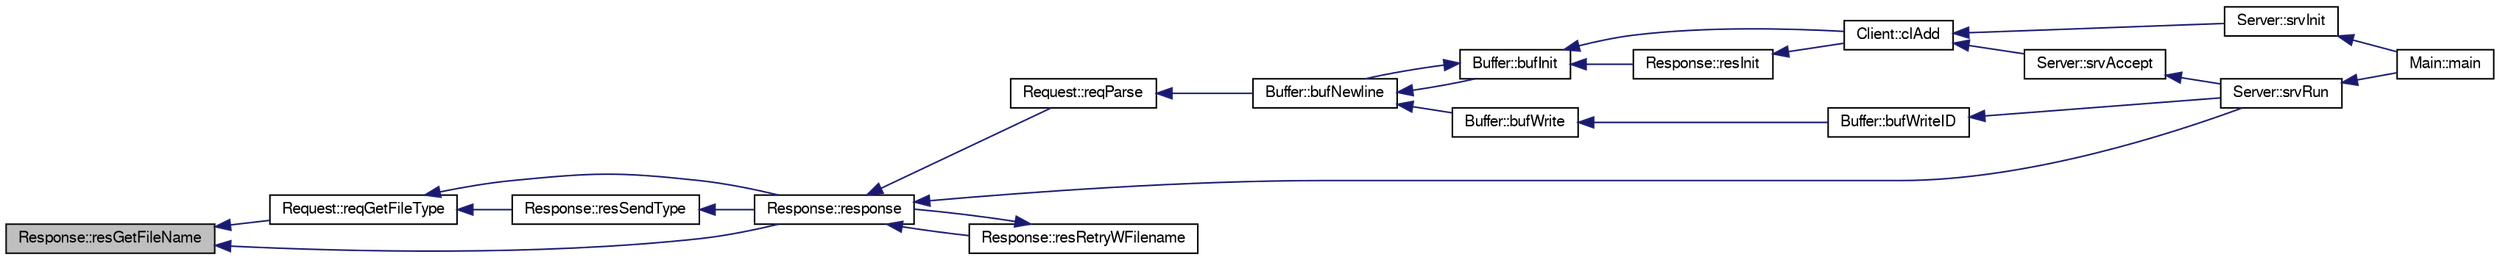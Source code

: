 digraph G
{
  bgcolor="transparent";
  edge [fontname="FreeSans",fontsize="10",labelfontname="FreeSans",labelfontsize="10"];
  node [fontname="FreeSans",fontsize="10",shape=record];
  rankdir=LR;
  Node1 [label="Response::resGetFileName",height=0.2,width=0.4,color="black", fillcolor="grey75", style="filled" fontcolor="black"];
  Node1 -> Node2 [dir=back,color="midnightblue",fontsize="10",style="solid",fontname="FreeSans"];
  Node2 [label="Request::reqGetFileType",height=0.2,width=0.4,color="black",URL="$structRequest.html#a9341f192029839333a81d7e79fa25a59"];
  Node2 -> Node3 [dir=back,color="midnightblue",fontsize="10",style="solid",fontname="FreeSans"];
  Node3 [label="Response::response",height=0.2,width=0.4,color="black",URL="$structResponse.html#ad33a090b0ff1286e944de6f088307262"];
  Node3 -> Node4 [dir=back,color="midnightblue",fontsize="10",style="solid",fontname="FreeSans"];
  Node4 [label="Request::reqParse",height=0.2,width=0.4,color="black",URL="$structRequest.html#a50558c20615998131eb5d8f5e99cbc88"];
  Node4 -> Node5 [dir=back,color="midnightblue",fontsize="10",style="solid",fontname="FreeSans"];
  Node5 [label="Buffer::bufNewline",height=0.2,width=0.4,color="black",URL="$structBuffer.html#a2aaf7842d21cddac1af65114ba3595c1"];
  Node5 -> Node6 [dir=back,color="midnightblue",fontsize="10",style="solid",fontname="FreeSans"];
  Node6 [label="Buffer::bufInit",height=0.2,width=0.4,color="black",URL="$structBuffer.html#ab8501a3e19d440f8b8745a03a859b4c8"];
  Node6 -> Node5 [dir=back,color="midnightblue",fontsize="10",style="solid",fontname="FreeSans"];
  Node6 -> Node7 [dir=back,color="midnightblue",fontsize="10",style="solid",fontname="FreeSans"];
  Node7 [label="Client::clAdd",height=0.2,width=0.4,color="black",URL="$structClient.html#af531e7825f6f5198d94e5ebc7fe3cb61"];
  Node7 -> Node8 [dir=back,color="midnightblue",fontsize="10",style="solid",fontname="FreeSans"];
  Node8 [label="Server::srvAccept",height=0.2,width=0.4,color="black",URL="$structServer.html#adb92a1c65d51acd1bbae57867fb4ffbc"];
  Node8 -> Node9 [dir=back,color="midnightblue",fontsize="10",style="solid",fontname="FreeSans"];
  Node9 [label="Server::srvRun",height=0.2,width=0.4,color="black",URL="$structServer.html#a3af8b347c989209ca4617ee4f6db3f55"];
  Node9 -> Node10 [dir=back,color="midnightblue",fontsize="10",style="solid",fontname="FreeSans"];
  Node10 [label="Main::main",height=0.2,width=0.4,color="black",URL="$structMain.html#a3c04138a5bfe5d72780bb7e82a18e627"];
  Node7 -> Node11 [dir=back,color="midnightblue",fontsize="10",style="solid",fontname="FreeSans"];
  Node11 [label="Server::srvInit",height=0.2,width=0.4,color="black",URL="$structServer.html#a7cc80a3238933d9e3424786319cde87c"];
  Node11 -> Node10 [dir=back,color="midnightblue",fontsize="10",style="solid",fontname="FreeSans"];
  Node6 -> Node12 [dir=back,color="midnightblue",fontsize="10",style="solid",fontname="FreeSans"];
  Node12 [label="Response::resInit",height=0.2,width=0.4,color="black",URL="$structResponse.html#a3a18cbf5e5ca68c49b91d946ce394c6b"];
  Node12 -> Node7 [dir=back,color="midnightblue",fontsize="10",style="solid",fontname="FreeSans"];
  Node5 -> Node13 [dir=back,color="midnightblue",fontsize="10",style="solid",fontname="FreeSans"];
  Node13 [label="Buffer::bufWrite",height=0.2,width=0.4,color="black",URL="$structBuffer.html#a3e5337ba8db19f59ed7a292a21e88a17"];
  Node13 -> Node14 [dir=back,color="midnightblue",fontsize="10",style="solid",fontname="FreeSans"];
  Node14 [label="Buffer::bufWriteID",height=0.2,width=0.4,color="black",URL="$structBuffer.html#a3ad74f5bd4df54b1f2433e93198f7110"];
  Node14 -> Node9 [dir=back,color="midnightblue",fontsize="10",style="solid",fontname="FreeSans"];
  Node3 -> Node15 [dir=back,color="midnightblue",fontsize="10",style="solid",fontname="FreeSans"];
  Node15 [label="Response::resRetryWFilename",height=0.2,width=0.4,color="black",URL="$structResponse.html#a4d8b5527e494612759feafc54d92e06b"];
  Node15 -> Node3 [dir=back,color="midnightblue",fontsize="10",style="solid",fontname="FreeSans"];
  Node3 -> Node9 [dir=back,color="midnightblue",fontsize="10",style="solid",fontname="FreeSans"];
  Node2 -> Node16 [dir=back,color="midnightblue",fontsize="10",style="solid",fontname="FreeSans"];
  Node16 [label="Response::resSendType",height=0.2,width=0.4,color="black",URL="$structResponse.html#a4969c079a47cf29ec09a15bfa04f03da"];
  Node16 -> Node3 [dir=back,color="midnightblue",fontsize="10",style="solid",fontname="FreeSans"];
  Node1 -> Node3 [dir=back,color="midnightblue",fontsize="10",style="solid",fontname="FreeSans"];
}
